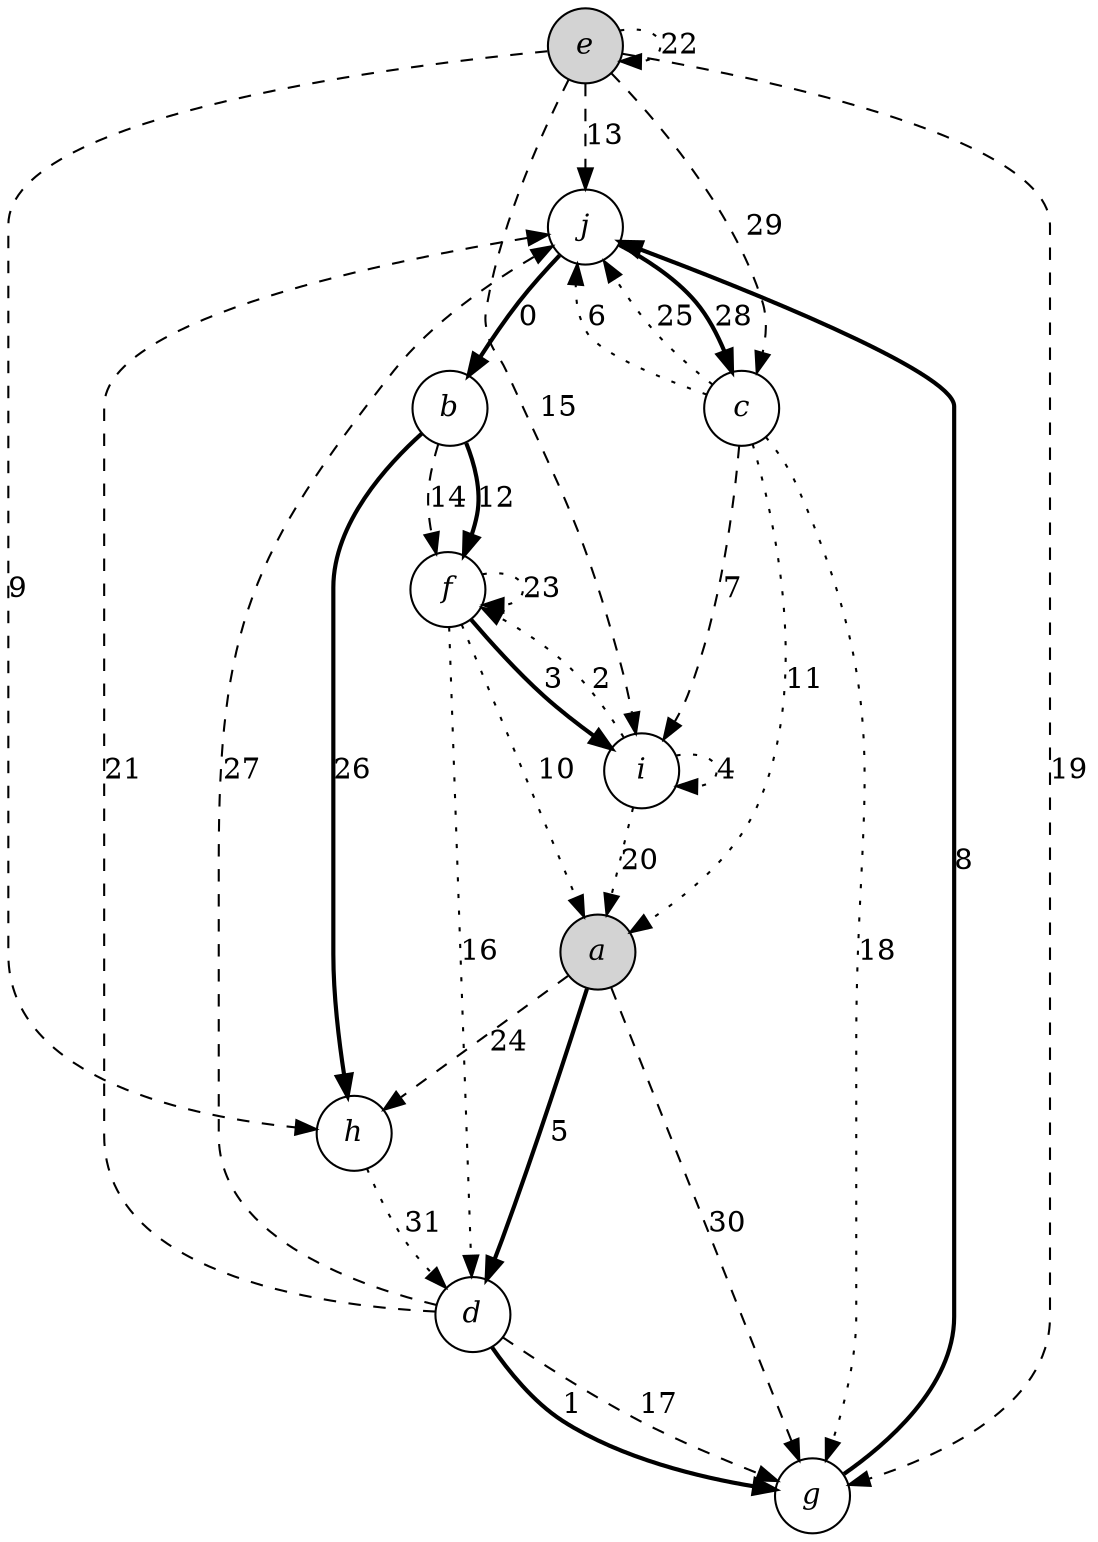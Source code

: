digraph "Boost DFS forest" {
  node [shape=circle fontname="Times-Italic"]
  j -> b [label=0 style=bold]
  d -> g [label=1 style=bold]
  i -> f [label=2 style=dotted]
  f -> i [label=3 style=bold]
  i -> i [label=4 style=dotted]
  a -> d [label=5 style=bold]
  c -> j [label=6 style=dotted]
  c -> i [label=7 style=dashed]
  g -> j [label=8 style=bold]
  e -> h [label=9 style=dashed]
  f -> a [label=10 style=dotted]
  c -> a [label=11 style=dotted]
  b -> f [label=12 style=bold]
  e -> j [label=13 style=dashed]
  b -> f [label=14 style=dashed]
  e -> i [label=15 style=dashed]
  f -> d [label=16 style=dotted]
  d -> g [label=17 style=dashed]
  c -> g [label=18 style=dotted]
  e -> g [label=19 style=dashed]
  i -> a [label=20 style=dotted]
  d -> j [label=21 style=dashed]
  e -> e [label=22 style=dotted]
  f -> f [label=23 style=dotted]
  a -> h [label=24 style=dashed]
  c -> j [label=25 style=dotted]
  b -> h [label=26 style=bold]
  d -> j [label=27 style=dashed]
  j -> c [label=28 style=bold]
  e -> c [label=29 style=dashed]
  a -> g [label=30 style=dashed]
  h -> d [label=31 style=dotted]
  a [style=filled]
  e [style=filled]
}
